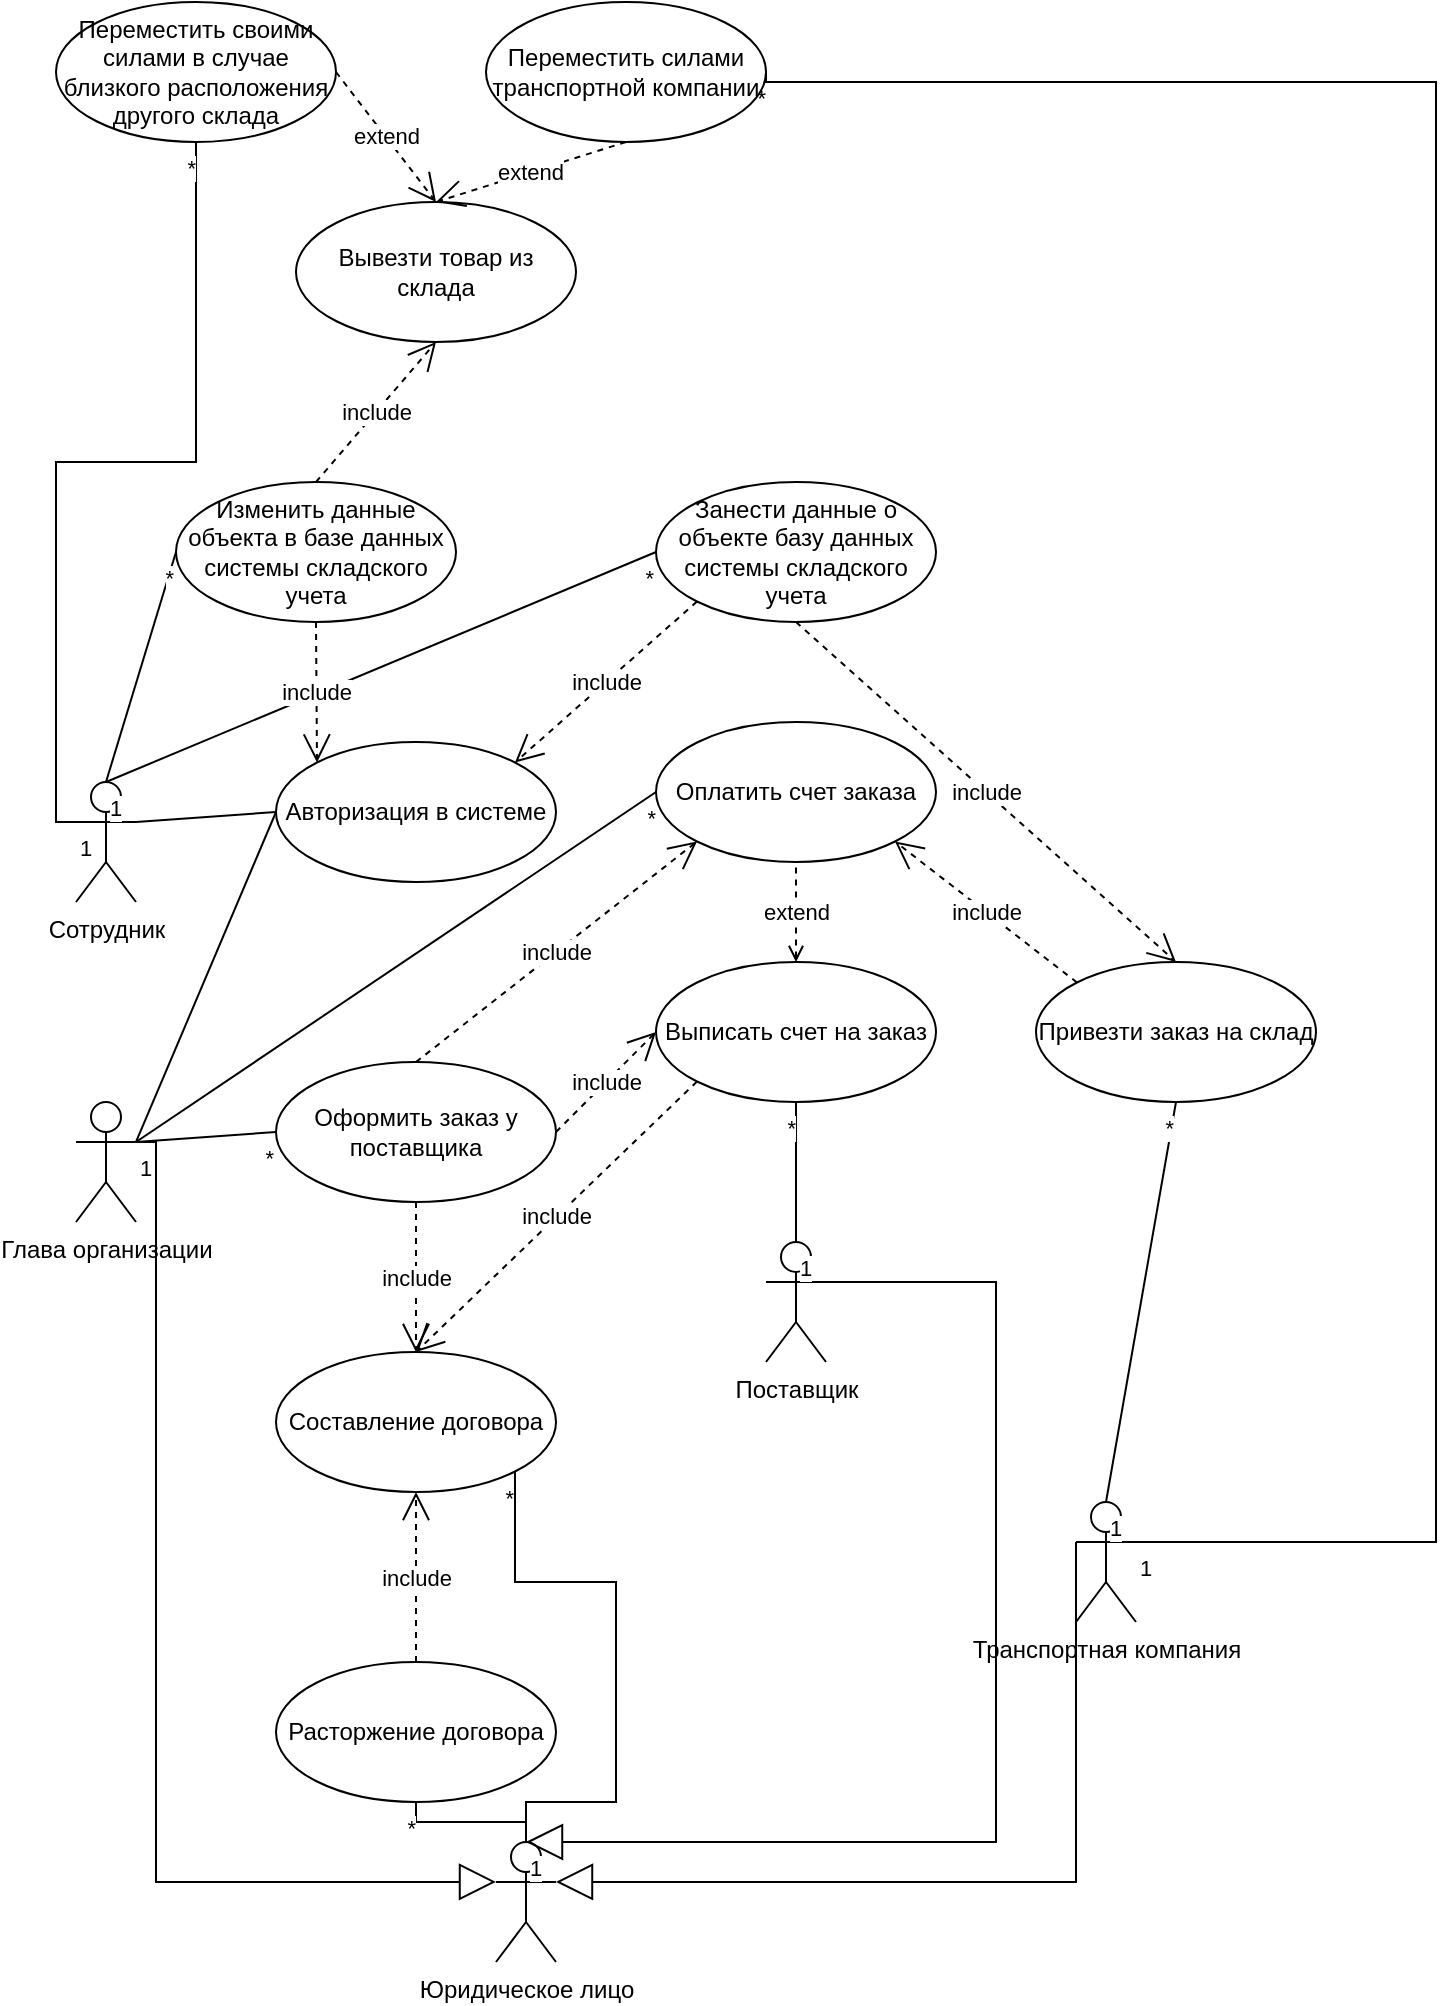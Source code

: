 <mxfile version="24.0.1" type="device">
  <diagram name="Strona-1" id="CRoOHCRp7PV3VWZ4VVK-">
    <mxGraphModel dx="2206" dy="2317" grid="1" gridSize="10" guides="1" tooltips="1" connect="1" arrows="1" fold="1" page="1" pageScale="1" pageWidth="827" pageHeight="1169" math="0" shadow="0">
      <root>
        <mxCell id="0" />
        <mxCell id="1" parent="0" />
        <mxCell id="mRrVycRDnN2cjoP5IXHZ-1" value="Сотрудник" style="shape=umlActor;verticalLabelPosition=bottom;verticalAlign=top;html=1;outlineConnect=0;" parent="1" vertex="1">
          <mxGeometry x="80" y="300" width="30" height="60" as="geometry" />
        </mxCell>
        <mxCell id="mRrVycRDnN2cjoP5IXHZ-5" value="Занести данные о объекте базу данных системы складского учета" style="ellipse;whiteSpace=wrap;html=1;" parent="1" vertex="1">
          <mxGeometry x="370" y="150" width="140" height="70" as="geometry" />
        </mxCell>
        <mxCell id="mRrVycRDnN2cjoP5IXHZ-6" value="Изменить данные объекта в базе данных системы складского учета" style="ellipse;whiteSpace=wrap;html=1;" parent="1" vertex="1">
          <mxGeometry x="130" y="150" width="140" height="70" as="geometry" />
        </mxCell>
        <mxCell id="mRrVycRDnN2cjoP5IXHZ-7" value="Авторизация в системе" style="ellipse;whiteSpace=wrap;html=1;" parent="1" vertex="1">
          <mxGeometry x="180" y="280" width="140" height="70" as="geometry" />
        </mxCell>
        <mxCell id="mRrVycRDnN2cjoP5IXHZ-8" value="Глава организации" style="shape=umlActor;verticalLabelPosition=bottom;verticalAlign=top;html=1;outlineConnect=0;" parent="1" vertex="1">
          <mxGeometry x="80" y="460" width="30" height="60" as="geometry" />
        </mxCell>
        <mxCell id="mRrVycRDnN2cjoP5IXHZ-10" value="Поставщик" style="shape=umlActor;verticalLabelPosition=bottom;verticalAlign=top;html=1;outlineConnect=0;" parent="1" vertex="1">
          <mxGeometry x="425" y="530" width="30" height="60" as="geometry" />
        </mxCell>
        <mxCell id="mRrVycRDnN2cjoP5IXHZ-11" value="Оформить заказ у поставщика" style="ellipse;whiteSpace=wrap;html=1;" parent="1" vertex="1">
          <mxGeometry x="180" y="440" width="140" height="70" as="geometry" />
        </mxCell>
        <mxCell id="mRrVycRDnN2cjoP5IXHZ-12" value="Выписать счет на заказ" style="ellipse;whiteSpace=wrap;html=1;" parent="1" vertex="1">
          <mxGeometry x="370" y="390" width="140" height="70" as="geometry" />
        </mxCell>
        <mxCell id="mRrVycRDnN2cjoP5IXHZ-13" value="Привезти заказ на склад" style="ellipse;whiteSpace=wrap;html=1;" parent="1" vertex="1">
          <mxGeometry x="560" y="390" width="140" height="70" as="geometry" />
        </mxCell>
        <mxCell id="mRrVycRDnN2cjoP5IXHZ-15" value="" style="endArrow=none;html=1;rounded=0;exitX=1;exitY=0.333;exitDx=0;exitDy=0;exitPerimeter=0;entryX=0;entryY=0.5;entryDx=0;entryDy=0;" parent="1" source="mRrVycRDnN2cjoP5IXHZ-8" target="mRrVycRDnN2cjoP5IXHZ-7" edge="1">
          <mxGeometry width="50" height="50" relative="1" as="geometry">
            <mxPoint x="250" y="460" as="sourcePoint" />
            <mxPoint x="300" y="410" as="targetPoint" />
          </mxGeometry>
        </mxCell>
        <mxCell id="mRrVycRDnN2cjoP5IXHZ-16" value="" style="endArrow=none;html=1;rounded=0;entryX=1;entryY=0.333;entryDx=0;entryDy=0;entryPerimeter=0;exitX=0;exitY=0.5;exitDx=0;exitDy=0;" parent="1" source="mRrVycRDnN2cjoP5IXHZ-7" target="mRrVycRDnN2cjoP5IXHZ-1" edge="1">
          <mxGeometry width="50" height="50" relative="1" as="geometry">
            <mxPoint x="250" y="460" as="sourcePoint" />
            <mxPoint x="300" y="410" as="targetPoint" />
          </mxGeometry>
        </mxCell>
        <mxCell id="mRrVycRDnN2cjoP5IXHZ-17" value="" style="endArrow=none;html=1;startArrow=none;startFill=0;rounded=0;exitX=0.5;exitY=0;exitDx=0;exitDy=0;exitPerimeter=0;entryX=0.5;entryY=1;entryDx=0;entryDy=0;endFill=0;" parent="1" source="mRrVycRDnN2cjoP5IXHZ-10" target="mRrVycRDnN2cjoP5IXHZ-12" edge="1">
          <mxGeometry relative="1" as="geometry">
            <mxPoint x="360" y="610" as="sourcePoint" />
            <mxPoint x="520" y="610" as="targetPoint" />
          </mxGeometry>
        </mxCell>
        <mxCell id="mRrVycRDnN2cjoP5IXHZ-18" value="1" style="edgeLabel;resizable=0;html=1;align=left;verticalAlign=top;" parent="mRrVycRDnN2cjoP5IXHZ-17" connectable="0" vertex="1">
          <mxGeometry x="-1" relative="1" as="geometry" />
        </mxCell>
        <mxCell id="mRrVycRDnN2cjoP5IXHZ-19" value="*" style="edgeLabel;resizable=0;html=1;align=right;verticalAlign=top;" parent="mRrVycRDnN2cjoP5IXHZ-17" connectable="0" vertex="1">
          <mxGeometry x="1" relative="1" as="geometry" />
        </mxCell>
        <mxCell id="mRrVycRDnN2cjoP5IXHZ-23" value="include" style="endArrow=open;endSize=12;dashed=1;html=1;rounded=0;entryX=0;entryY=0.5;entryDx=0;entryDy=0;exitX=1;exitY=0.5;exitDx=0;exitDy=0;" parent="1" source="mRrVycRDnN2cjoP5IXHZ-11" target="mRrVycRDnN2cjoP5IXHZ-12" edge="1">
          <mxGeometry width="160" relative="1" as="geometry">
            <mxPoint x="200" y="440" as="sourcePoint" />
            <mxPoint x="360" y="440" as="targetPoint" />
          </mxGeometry>
        </mxCell>
        <mxCell id="mRrVycRDnN2cjoP5IXHZ-24" value="include" style="endArrow=open;endSize=12;dashed=1;html=1;rounded=0;entryX=0.5;entryY=0;entryDx=0;entryDy=0;exitX=0.5;exitY=1;exitDx=0;exitDy=0;" parent="1" source="mRrVycRDnN2cjoP5IXHZ-5" target="mRrVycRDnN2cjoP5IXHZ-13" edge="1">
          <mxGeometry width="160" relative="1" as="geometry">
            <mxPoint x="330" y="435" as="sourcePoint" />
            <mxPoint x="380" y="435" as="targetPoint" />
          </mxGeometry>
        </mxCell>
        <mxCell id="mRrVycRDnN2cjoP5IXHZ-25" value="" style="endArrow=none;html=1;startArrow=none;startFill=0;rounded=0;exitX=1;exitY=0.333;exitDx=0;exitDy=0;exitPerimeter=0;entryX=0;entryY=0.5;entryDx=0;entryDy=0;endFill=0;" parent="1" source="mRrVycRDnN2cjoP5IXHZ-8" target="mRrVycRDnN2cjoP5IXHZ-11" edge="1">
          <mxGeometry relative="1" as="geometry">
            <mxPoint x="295" y="610" as="sourcePoint" />
            <mxPoint x="450" y="470" as="targetPoint" />
          </mxGeometry>
        </mxCell>
        <mxCell id="mRrVycRDnN2cjoP5IXHZ-26" value="1" style="edgeLabel;resizable=0;html=1;align=left;verticalAlign=top;" parent="mRrVycRDnN2cjoP5IXHZ-25" connectable="0" vertex="1">
          <mxGeometry x="-1" relative="1" as="geometry" />
        </mxCell>
        <mxCell id="mRrVycRDnN2cjoP5IXHZ-27" value="*" style="edgeLabel;resizable=0;html=1;align=right;verticalAlign=top;" parent="mRrVycRDnN2cjoP5IXHZ-25" connectable="0" vertex="1">
          <mxGeometry x="1" relative="1" as="geometry" />
        </mxCell>
        <mxCell id="mRrVycRDnN2cjoP5IXHZ-28" value="" style="endArrow=none;html=1;startArrow=none;startFill=0;rounded=0;exitX=0.5;exitY=0;exitDx=0;exitDy=0;exitPerimeter=0;entryX=0;entryY=0.5;entryDx=0;entryDy=0;endFill=0;" parent="1" source="mRrVycRDnN2cjoP5IXHZ-1" target="mRrVycRDnN2cjoP5IXHZ-6" edge="1">
          <mxGeometry relative="1" as="geometry">
            <mxPoint x="120" y="490" as="sourcePoint" />
            <mxPoint x="190" y="435" as="targetPoint" />
          </mxGeometry>
        </mxCell>
        <mxCell id="mRrVycRDnN2cjoP5IXHZ-29" value="1" style="edgeLabel;resizable=0;html=1;align=left;verticalAlign=top;" parent="mRrVycRDnN2cjoP5IXHZ-28" connectable="0" vertex="1">
          <mxGeometry x="-1" relative="1" as="geometry" />
        </mxCell>
        <mxCell id="mRrVycRDnN2cjoP5IXHZ-30" value="*" style="edgeLabel;resizable=0;html=1;align=right;verticalAlign=top;" parent="mRrVycRDnN2cjoP5IXHZ-28" connectable="0" vertex="1">
          <mxGeometry x="1" relative="1" as="geometry" />
        </mxCell>
        <mxCell id="mRrVycRDnN2cjoP5IXHZ-31" value="" style="endArrow=none;html=1;startArrow=none;startFill=0;rounded=0;exitX=0.5;exitY=0;exitDx=0;exitDy=0;exitPerimeter=0;entryX=0;entryY=0.5;entryDx=0;entryDy=0;endFill=0;" parent="1" source="mRrVycRDnN2cjoP5IXHZ-1" target="mRrVycRDnN2cjoP5IXHZ-5" edge="1">
          <mxGeometry relative="1" as="geometry">
            <mxPoint x="105" y="310" as="sourcePoint" />
            <mxPoint x="220" y="165" as="targetPoint" />
          </mxGeometry>
        </mxCell>
        <mxCell id="mRrVycRDnN2cjoP5IXHZ-32" value="1" style="edgeLabel;resizable=0;html=1;align=left;verticalAlign=top;" parent="mRrVycRDnN2cjoP5IXHZ-31" connectable="0" vertex="1">
          <mxGeometry x="-1" relative="1" as="geometry" />
        </mxCell>
        <mxCell id="mRrVycRDnN2cjoP5IXHZ-33" value="*" style="edgeLabel;resizable=0;html=1;align=right;verticalAlign=top;" parent="mRrVycRDnN2cjoP5IXHZ-31" connectable="0" vertex="1">
          <mxGeometry x="1" relative="1" as="geometry" />
        </mxCell>
        <mxCell id="mRrVycRDnN2cjoP5IXHZ-35" value="Транспортная компания&lt;br&gt;" style="shape=umlActor;verticalLabelPosition=bottom;verticalAlign=top;html=1;" parent="1" vertex="1">
          <mxGeometry x="580" y="660" width="30" height="60" as="geometry" />
        </mxCell>
        <mxCell id="mRrVycRDnN2cjoP5IXHZ-38" value="" style="endArrow=none;html=1;startArrow=none;startFill=0;rounded=0;exitX=0.5;exitY=0;exitDx=0;exitDy=0;exitPerimeter=0;entryX=0.5;entryY=1;entryDx=0;entryDy=0;endFill=0;" parent="1" source="mRrVycRDnN2cjoP5IXHZ-35" target="mRrVycRDnN2cjoP5IXHZ-13" edge="1">
          <mxGeometry relative="1" as="geometry">
            <mxPoint x="610" y="630" as="sourcePoint" />
            <mxPoint x="765" y="490" as="targetPoint" />
          </mxGeometry>
        </mxCell>
        <mxCell id="mRrVycRDnN2cjoP5IXHZ-39" value="1" style="edgeLabel;resizable=0;html=1;align=left;verticalAlign=top;" parent="mRrVycRDnN2cjoP5IXHZ-38" connectable="0" vertex="1">
          <mxGeometry x="-1" relative="1" as="geometry" />
        </mxCell>
        <mxCell id="mRrVycRDnN2cjoP5IXHZ-40" value="*" style="edgeLabel;resizable=0;html=1;align=right;verticalAlign=top;" parent="mRrVycRDnN2cjoP5IXHZ-38" connectable="0" vertex="1">
          <mxGeometry x="1" relative="1" as="geometry" />
        </mxCell>
        <mxCell id="mRrVycRDnN2cjoP5IXHZ-41" value="Оплатить счет заказа" style="ellipse;whiteSpace=wrap;html=1;" parent="1" vertex="1">
          <mxGeometry x="370" y="270" width="140" height="70" as="geometry" />
        </mxCell>
        <mxCell id="mRrVycRDnN2cjoP5IXHZ-42" value="extend" style="endArrow=none;endSize=12;dashed=1;html=1;rounded=0;entryX=0.5;entryY=1;entryDx=0;entryDy=0;exitX=0.5;exitY=0;exitDx=0;exitDy=0;startArrow=open;startFill=0;endFill=0;" parent="1" source="mRrVycRDnN2cjoP5IXHZ-12" target="mRrVycRDnN2cjoP5IXHZ-41" edge="1">
          <mxGeometry width="160" relative="1" as="geometry">
            <mxPoint x="340" y="495" as="sourcePoint" />
            <mxPoint x="380" y="435" as="targetPoint" />
          </mxGeometry>
        </mxCell>
        <mxCell id="mRrVycRDnN2cjoP5IXHZ-44" value="" style="endArrow=none;html=1;startArrow=none;startFill=0;rounded=0;exitX=1;exitY=0.333;exitDx=0;exitDy=0;exitPerimeter=0;entryX=0;entryY=0.5;entryDx=0;entryDy=0;endFill=0;" parent="1" source="mRrVycRDnN2cjoP5IXHZ-8" target="mRrVycRDnN2cjoP5IXHZ-41" edge="1">
          <mxGeometry relative="1" as="geometry">
            <mxPoint x="120" y="490" as="sourcePoint" />
            <mxPoint x="200" y="495" as="targetPoint" />
          </mxGeometry>
        </mxCell>
        <mxCell id="mRrVycRDnN2cjoP5IXHZ-45" value="1" style="edgeLabel;resizable=0;html=1;align=left;verticalAlign=top;" parent="mRrVycRDnN2cjoP5IXHZ-44" connectable="0" vertex="1">
          <mxGeometry x="-1" relative="1" as="geometry" />
        </mxCell>
        <mxCell id="mRrVycRDnN2cjoP5IXHZ-46" value="*" style="edgeLabel;resizable=0;html=1;align=right;verticalAlign=top;" parent="mRrVycRDnN2cjoP5IXHZ-44" connectable="0" vertex="1">
          <mxGeometry x="1" relative="1" as="geometry" />
        </mxCell>
        <mxCell id="mRrVycRDnN2cjoP5IXHZ-47" value="include" style="endArrow=open;endSize=12;dashed=1;html=1;rounded=0;entryX=1;entryY=1;entryDx=0;entryDy=0;exitX=0;exitY=0;exitDx=0;exitDy=0;" parent="1" source="mRrVycRDnN2cjoP5IXHZ-13" target="mRrVycRDnN2cjoP5IXHZ-41" edge="1">
          <mxGeometry width="160" relative="1" as="geometry">
            <mxPoint x="330" y="485" as="sourcePoint" />
            <mxPoint x="380" y="435" as="targetPoint" />
          </mxGeometry>
        </mxCell>
        <mxCell id="mRrVycRDnN2cjoP5IXHZ-48" value="Вывезти товар из склада" style="ellipse;whiteSpace=wrap;html=1;" parent="1" vertex="1">
          <mxGeometry x="190" y="10" width="140" height="70" as="geometry" />
        </mxCell>
        <mxCell id="mRrVycRDnN2cjoP5IXHZ-49" value="Составление договора" style="ellipse;whiteSpace=wrap;html=1;" parent="1" vertex="1">
          <mxGeometry x="180" y="585" width="140" height="70" as="geometry" />
        </mxCell>
        <mxCell id="mRrVycRDnN2cjoP5IXHZ-59" value="include" style="endArrow=open;endSize=12;dashed=1;html=1;rounded=0;entryX=0.5;entryY=0;entryDx=0;entryDy=0;exitX=0.5;exitY=1;exitDx=0;exitDy=0;" parent="1" source="mRrVycRDnN2cjoP5IXHZ-11" target="mRrVycRDnN2cjoP5IXHZ-49" edge="1">
          <mxGeometry width="160" relative="1" as="geometry">
            <mxPoint x="330" y="485" as="sourcePoint" />
            <mxPoint x="380" y="435" as="targetPoint" />
          </mxGeometry>
        </mxCell>
        <mxCell id="mRrVycRDnN2cjoP5IXHZ-62" value="include" style="endArrow=open;endSize=12;dashed=1;html=1;rounded=0;entryX=0.5;entryY=0;entryDx=0;entryDy=0;exitX=0;exitY=1;exitDx=0;exitDy=0;" parent="1" source="mRrVycRDnN2cjoP5IXHZ-12" target="mRrVycRDnN2cjoP5IXHZ-49" edge="1">
          <mxGeometry width="160" relative="1" as="geometry">
            <mxPoint x="260" y="520" as="sourcePoint" />
            <mxPoint x="210" y="740" as="targetPoint" />
          </mxGeometry>
        </mxCell>
        <mxCell id="mRrVycRDnN2cjoP5IXHZ-63" value="Расторжение договора" style="ellipse;whiteSpace=wrap;html=1;" parent="1" vertex="1">
          <mxGeometry x="180" y="740" width="140" height="70" as="geometry" />
        </mxCell>
        <mxCell id="mRrVycRDnN2cjoP5IXHZ-73" value="include" style="endArrow=open;endSize=12;dashed=1;html=1;rounded=0;exitX=0;exitY=1;exitDx=0;exitDy=0;entryX=1;entryY=0;entryDx=0;entryDy=0;" parent="1" source="mRrVycRDnN2cjoP5IXHZ-5" target="mRrVycRDnN2cjoP5IXHZ-7" edge="1">
          <mxGeometry width="160" relative="1" as="geometry">
            <mxPoint x="330" y="485" as="sourcePoint" />
            <mxPoint x="350" y="240" as="targetPoint" />
          </mxGeometry>
        </mxCell>
        <mxCell id="mRrVycRDnN2cjoP5IXHZ-74" value="include" style="endArrow=open;endSize=12;dashed=1;html=1;rounded=0;exitX=0.5;exitY=1;exitDx=0;exitDy=0;entryX=0;entryY=0;entryDx=0;entryDy=0;" parent="1" source="mRrVycRDnN2cjoP5IXHZ-6" target="mRrVycRDnN2cjoP5IXHZ-7" edge="1">
          <mxGeometry width="160" relative="1" as="geometry">
            <mxPoint x="401" y="220" as="sourcePoint" />
            <mxPoint x="309" y="300" as="targetPoint" />
          </mxGeometry>
        </mxCell>
        <mxCell id="mRrVycRDnN2cjoP5IXHZ-75" value="include" style="endArrow=open;endSize=12;dashed=1;html=1;rounded=0;exitX=0.5;exitY=0;exitDx=0;exitDy=0;entryX=0.5;entryY=1;entryDx=0;entryDy=0;" parent="1" source="mRrVycRDnN2cjoP5IXHZ-6" target="mRrVycRDnN2cjoP5IXHZ-48" edge="1">
          <mxGeometry width="160" relative="1" as="geometry">
            <mxPoint x="210" y="230" as="sourcePoint" />
            <mxPoint x="211" y="300" as="targetPoint" />
          </mxGeometry>
        </mxCell>
        <mxCell id="mRrVycRDnN2cjoP5IXHZ-76" value="" style="endArrow=none;html=1;startArrow=none;startFill=0;rounded=0;exitX=0;exitY=0.333;exitDx=0;exitDy=0;exitPerimeter=0;endFill=0;edgeStyle=orthogonalEdgeStyle;entryX=0.5;entryY=1;entryDx=0;entryDy=0;" parent="1" source="mRrVycRDnN2cjoP5IXHZ-1" target="mRrVycRDnN2cjoP5IXHZ-79" edge="1">
          <mxGeometry relative="1" as="geometry">
            <mxPoint x="105" y="310" as="sourcePoint" />
            <mxPoint x="80" y="40" as="targetPoint" />
          </mxGeometry>
        </mxCell>
        <mxCell id="mRrVycRDnN2cjoP5IXHZ-77" value="1" style="edgeLabel;resizable=0;html=1;align=left;verticalAlign=top;" parent="mRrVycRDnN2cjoP5IXHZ-76" connectable="0" vertex="1">
          <mxGeometry x="-1" relative="1" as="geometry" />
        </mxCell>
        <mxCell id="mRrVycRDnN2cjoP5IXHZ-78" value="*" style="edgeLabel;resizable=0;html=1;align=right;verticalAlign=top;" parent="mRrVycRDnN2cjoP5IXHZ-76" connectable="0" vertex="1">
          <mxGeometry x="1" relative="1" as="geometry" />
        </mxCell>
        <mxCell id="mRrVycRDnN2cjoP5IXHZ-79" value="Переместить своими силами в случае близкого расположения&lt;br&gt;другого склада" style="ellipse;whiteSpace=wrap;html=1;" parent="1" vertex="1">
          <mxGeometry x="70" y="-90" width="140" height="70" as="geometry" />
        </mxCell>
        <mxCell id="mRrVycRDnN2cjoP5IXHZ-80" value="" style="endArrow=none;html=1;startArrow=none;startFill=0;rounded=0;exitX=1;exitY=0.333;exitDx=0;exitDy=0;exitPerimeter=0;endFill=0;edgeStyle=orthogonalEdgeStyle;entryX=1;entryY=0.5;entryDx=0;entryDy=0;" parent="1" source="mRrVycRDnN2cjoP5IXHZ-35" target="mRrVycRDnN2cjoP5IXHZ-88" edge="1">
          <mxGeometry relative="1" as="geometry">
            <mxPoint x="545" y="600" as="sourcePoint" />
            <mxPoint x="760" y="520" as="targetPoint" />
            <Array as="points">
              <mxPoint x="760" y="680" />
              <mxPoint x="760" y="-50" />
              <mxPoint x="425" y="-50" />
            </Array>
          </mxGeometry>
        </mxCell>
        <mxCell id="mRrVycRDnN2cjoP5IXHZ-81" value="1" style="edgeLabel;resizable=0;html=1;align=left;verticalAlign=top;" parent="mRrVycRDnN2cjoP5IXHZ-80" connectable="0" vertex="1">
          <mxGeometry x="-1" relative="1" as="geometry" />
        </mxCell>
        <mxCell id="mRrVycRDnN2cjoP5IXHZ-82" value="*" style="edgeLabel;resizable=0;html=1;align=right;verticalAlign=top;" parent="mRrVycRDnN2cjoP5IXHZ-80" connectable="0" vertex="1">
          <mxGeometry x="1" relative="1" as="geometry" />
        </mxCell>
        <mxCell id="mRrVycRDnN2cjoP5IXHZ-83" value="include" style="endArrow=open;endSize=12;dashed=1;html=1;rounded=0;entryX=0.5;entryY=1;entryDx=0;entryDy=0;exitX=0.5;exitY=0;exitDx=0;exitDy=0;" parent="1" source="mRrVycRDnN2cjoP5IXHZ-63" target="mRrVycRDnN2cjoP5IXHZ-49" edge="1">
          <mxGeometry width="160" relative="1" as="geometry">
            <mxPoint x="260" y="520" as="sourcePoint" />
            <mxPoint x="260" y="650" as="targetPoint" />
          </mxGeometry>
        </mxCell>
        <mxCell id="mRrVycRDnN2cjoP5IXHZ-84" value="extend" style="endArrow=open;endSize=12;dashed=1;html=1;rounded=0;entryX=0.5;entryY=0;entryDx=0;entryDy=0;exitX=1;exitY=0.5;exitDx=0;exitDy=0;" parent="1" source="mRrVycRDnN2cjoP5IXHZ-79" target="mRrVycRDnN2cjoP5IXHZ-48" edge="1">
          <mxGeometry width="160" relative="1" as="geometry">
            <mxPoint x="230" y="-140" as="sourcePoint" />
            <mxPoint x="270" y="90" as="targetPoint" />
          </mxGeometry>
        </mxCell>
        <mxCell id="mRrVycRDnN2cjoP5IXHZ-88" value="Переместить силами транспортной компании" style="ellipse;whiteSpace=wrap;html=1;" parent="1" vertex="1">
          <mxGeometry x="285" y="-90" width="140" height="70" as="geometry" />
        </mxCell>
        <mxCell id="mRrVycRDnN2cjoP5IXHZ-89" value="extend" style="endArrow=open;endSize=12;dashed=1;html=1;rounded=0;entryX=0.5;entryY=0;entryDx=0;entryDy=0;exitX=0.5;exitY=1;exitDx=0;exitDy=0;" parent="1" source="mRrVycRDnN2cjoP5IXHZ-88" target="mRrVycRDnN2cjoP5IXHZ-48" edge="1">
          <mxGeometry width="160" relative="1" as="geometry">
            <mxPoint x="220" y="-45" as="sourcePoint" />
            <mxPoint x="270" y="20" as="targetPoint" />
          </mxGeometry>
        </mxCell>
        <mxCell id="mRrVycRDnN2cjoP5IXHZ-91" value="include" style="endArrow=open;endSize=12;dashed=1;html=1;rounded=0;entryX=0;entryY=1;entryDx=0;entryDy=0;exitX=0.5;exitY=0;exitDx=0;exitDy=0;" parent="1" source="mRrVycRDnN2cjoP5IXHZ-11" target="mRrVycRDnN2cjoP5IXHZ-41" edge="1">
          <mxGeometry width="160" relative="1" as="geometry">
            <mxPoint x="330" y="485" as="sourcePoint" />
            <mxPoint x="380" y="435" as="targetPoint" />
          </mxGeometry>
        </mxCell>
        <mxCell id="mRrVycRDnN2cjoP5IXHZ-93" value="Юридическое лицо" style="shape=umlActor;verticalLabelPosition=bottom;verticalAlign=top;html=1;" parent="1" vertex="1">
          <mxGeometry x="290" y="830" width="30" height="60" as="geometry" />
        </mxCell>
        <mxCell id="mRrVycRDnN2cjoP5IXHZ-94" value="" style="endArrow=block;endSize=16;endFill=0;html=1;rounded=0;exitX=1;exitY=0.333;exitDx=0;exitDy=0;exitPerimeter=0;entryX=0;entryY=0.333;entryDx=0;entryDy=0;entryPerimeter=0;edgeStyle=orthogonalEdgeStyle;" parent="1" source="mRrVycRDnN2cjoP5IXHZ-8" target="mRrVycRDnN2cjoP5IXHZ-93" edge="1">
          <mxGeometry width="160" relative="1" as="geometry">
            <mxPoint x="280" y="590" as="sourcePoint" />
            <mxPoint x="440" y="590" as="targetPoint" />
            <Array as="points">
              <mxPoint x="120" y="480" />
              <mxPoint x="120" y="850" />
            </Array>
          </mxGeometry>
        </mxCell>
        <mxCell id="mRrVycRDnN2cjoP5IXHZ-95" value="" style="endArrow=block;endSize=16;endFill=0;html=1;rounded=0;exitX=1;exitY=0.333;exitDx=0;exitDy=0;exitPerimeter=0;entryX=1;entryY=0.333;entryDx=0;entryDy=0;entryPerimeter=0;edgeStyle=orthogonalEdgeStyle;" parent="1" target="mRrVycRDnN2cjoP5IXHZ-93" edge="1">
          <mxGeometry width="160" relative="1" as="geometry">
            <mxPoint x="580" y="680" as="sourcePoint" />
            <mxPoint x="760" y="1050" as="targetPoint" />
            <Array as="points">
              <mxPoint x="580" y="850" />
            </Array>
          </mxGeometry>
        </mxCell>
        <mxCell id="mRrVycRDnN2cjoP5IXHZ-96" value="" style="endArrow=block;endSize=16;endFill=0;html=1;rounded=0;exitX=1;exitY=0.333;exitDx=0;exitDy=0;exitPerimeter=0;entryX=0.5;entryY=0;entryDx=0;entryDy=0;entryPerimeter=0;edgeStyle=orthogonalEdgeStyle;" parent="1" source="mRrVycRDnN2cjoP5IXHZ-10" target="mRrVycRDnN2cjoP5IXHZ-93" edge="1">
          <mxGeometry width="160" relative="1" as="geometry">
            <mxPoint x="590" y="690" as="sourcePoint" />
            <mxPoint x="330" y="860" as="targetPoint" />
            <Array as="points">
              <mxPoint x="540" y="550" />
              <mxPoint x="540" y="830" />
            </Array>
          </mxGeometry>
        </mxCell>
        <mxCell id="mRrVycRDnN2cjoP5IXHZ-97" value="" style="endArrow=none;html=1;startArrow=none;startFill=0;rounded=0;exitX=0.5;exitY=0;exitDx=0;exitDy=0;exitPerimeter=0;entryX=0.5;entryY=1;entryDx=0;entryDy=0;endFill=0;edgeStyle=orthogonalEdgeStyle;" parent="1" source="mRrVycRDnN2cjoP5IXHZ-93" target="mRrVycRDnN2cjoP5IXHZ-63" edge="1">
          <mxGeometry relative="1" as="geometry">
            <mxPoint x="120" y="490" as="sourcePoint" />
            <mxPoint x="190" y="485" as="targetPoint" />
          </mxGeometry>
        </mxCell>
        <mxCell id="mRrVycRDnN2cjoP5IXHZ-98" value="1" style="edgeLabel;resizable=0;html=1;align=left;verticalAlign=top;" parent="mRrVycRDnN2cjoP5IXHZ-97" connectable="0" vertex="1">
          <mxGeometry x="-1" relative="1" as="geometry" />
        </mxCell>
        <mxCell id="mRrVycRDnN2cjoP5IXHZ-99" value="*" style="edgeLabel;resizable=0;html=1;align=right;verticalAlign=top;" parent="mRrVycRDnN2cjoP5IXHZ-97" connectable="0" vertex="1">
          <mxGeometry x="1" relative="1" as="geometry" />
        </mxCell>
        <mxCell id="mRrVycRDnN2cjoP5IXHZ-100" value="" style="endArrow=none;html=1;startArrow=none;startFill=0;rounded=0;exitX=0.5;exitY=0;exitDx=0;exitDy=0;exitPerimeter=0;entryX=1;entryY=1;entryDx=0;entryDy=0;endFill=0;edgeStyle=orthogonalEdgeStyle;" parent="1" source="mRrVycRDnN2cjoP5IXHZ-93" target="mRrVycRDnN2cjoP5IXHZ-49" edge="1">
          <mxGeometry relative="1" as="geometry">
            <mxPoint x="315" y="840" as="sourcePoint" />
            <mxPoint x="260" y="820" as="targetPoint" />
            <Array as="points">
              <mxPoint x="305" y="810" />
              <mxPoint x="350" y="810" />
              <mxPoint x="350" y="700" />
              <mxPoint x="300" y="700" />
            </Array>
          </mxGeometry>
        </mxCell>
        <mxCell id="mRrVycRDnN2cjoP5IXHZ-101" value="1" style="edgeLabel;resizable=0;html=1;align=left;verticalAlign=top;" parent="mRrVycRDnN2cjoP5IXHZ-100" connectable="0" vertex="1">
          <mxGeometry x="-1" relative="1" as="geometry" />
        </mxCell>
        <mxCell id="mRrVycRDnN2cjoP5IXHZ-102" value="*" style="edgeLabel;resizable=0;html=1;align=right;verticalAlign=top;" parent="mRrVycRDnN2cjoP5IXHZ-100" connectable="0" vertex="1">
          <mxGeometry x="1" relative="1" as="geometry" />
        </mxCell>
      </root>
    </mxGraphModel>
  </diagram>
</mxfile>
